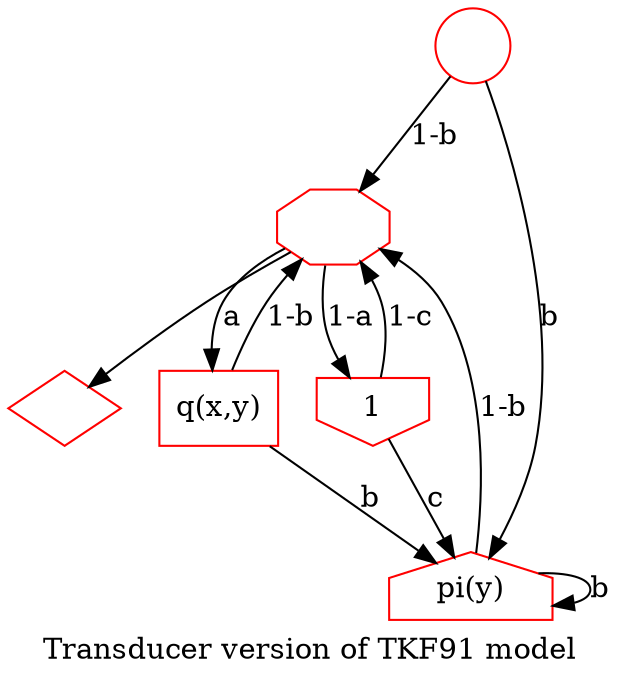 digraph G {

    S [label="", shape=circle, color=red];
    E [label="", shape=diamond, color=red];

    W [label="", shape=octagon, color=red];

    I [label="pi(y)", shape=house, color=red];
    M [label="q(x,y)", shape=rect, color=red];
    D [label="1", shape=invhouse, color=red];

S->I [label=b];
S->W [label="1-b"];

M->I [label=b];
M->W [label="1-b"];

D->I [label=c];
D->W [label="1-c"];

I->I [label=b];
I->W [label="1-b"];

W->E;
W->M [label=a];
W->D [label="1-a"];

    label="Transducer version of TKF91 model";
}
